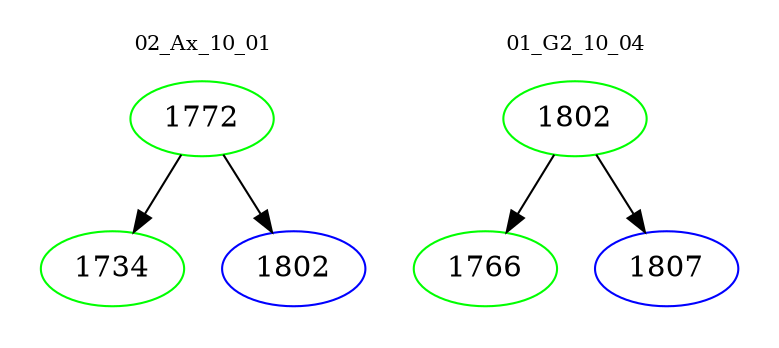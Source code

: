 digraph{
subgraph cluster_0 {
color = white
label = "02_Ax_10_01";
fontsize=10;
T0_1772 [label="1772", color="green"]
T0_1772 -> T0_1734 [color="black"]
T0_1734 [label="1734", color="green"]
T0_1772 -> T0_1802 [color="black"]
T0_1802 [label="1802", color="blue"]
}
subgraph cluster_1 {
color = white
label = "01_G2_10_04";
fontsize=10;
T1_1802 [label="1802", color="green"]
T1_1802 -> T1_1766 [color="black"]
T1_1766 [label="1766", color="green"]
T1_1802 -> T1_1807 [color="black"]
T1_1807 [label="1807", color="blue"]
}
}
